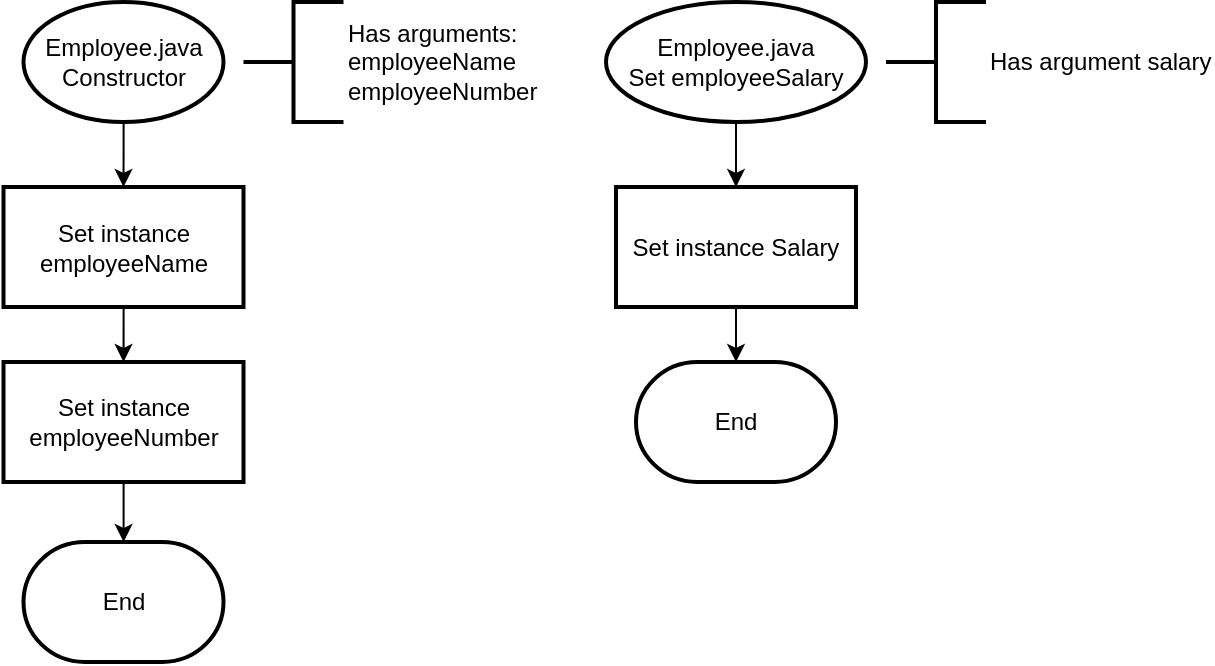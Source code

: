 <mxfile version="22.1.5" type="device">
  <diagram id="C5RBs43oDa-KdzZeNtuy" name="Page-1">
    <mxGraphModel dx="2074" dy="1142" grid="1" gridSize="10" guides="1" tooltips="1" connect="1" arrows="1" fold="1" page="1" pageScale="1" pageWidth="827" pageHeight="1169" math="0" shadow="0">
      <root>
        <mxCell id="WIyWlLk6GJQsqaUBKTNV-0" />
        <mxCell id="WIyWlLk6GJQsqaUBKTNV-1" parent="WIyWlLk6GJQsqaUBKTNV-0" />
        <mxCell id="6N6PK-sf3pcbVXsgEC-G-3" value="" style="edgeStyle=orthogonalEdgeStyle;rounded=0;orthogonalLoop=1;jettySize=auto;html=1;entryX=0.5;entryY=0;entryDx=0;entryDy=0;" parent="WIyWlLk6GJQsqaUBKTNV-1" source="6N6PK-sf3pcbVXsgEC-G-4" target="6N6PK-sf3pcbVXsgEC-G-55" edge="1">
          <mxGeometry relative="1" as="geometry">
            <mxPoint x="148.75" y="130" as="targetPoint" />
          </mxGeometry>
        </mxCell>
        <mxCell id="6N6PK-sf3pcbVXsgEC-G-4" value="Employee.java&lt;br&gt;Constructor" style="strokeWidth=2;html=1;shape=mxgraph.flowchart.start_1;whiteSpace=wrap;" parent="WIyWlLk6GJQsqaUBKTNV-1" vertex="1">
          <mxGeometry x="98.75" y="30" width="100" height="60" as="geometry" />
        </mxCell>
        <mxCell id="6N6PK-sf3pcbVXsgEC-G-59" value="" style="edgeStyle=orthogonalEdgeStyle;rounded=0;orthogonalLoop=1;jettySize=auto;html=1;entryX=0.5;entryY=0;entryDx=0;entryDy=0;" parent="WIyWlLk6GJQsqaUBKTNV-1" source="6N6PK-sf3pcbVXsgEC-G-55" target="6N6PK-sf3pcbVXsgEC-G-60" edge="1">
          <mxGeometry relative="1" as="geometry">
            <mxPoint x="148.688" y="220" as="targetPoint" />
          </mxGeometry>
        </mxCell>
        <mxCell id="6N6PK-sf3pcbVXsgEC-G-55" value="Set instance employeeName" style="whiteSpace=wrap;html=1;strokeWidth=2;" parent="WIyWlLk6GJQsqaUBKTNV-1" vertex="1">
          <mxGeometry x="88.75" y="122.5" width="120" height="60" as="geometry" />
        </mxCell>
        <mxCell id="6N6PK-sf3pcbVXsgEC-G-62" value="" style="edgeStyle=orthogonalEdgeStyle;rounded=0;orthogonalLoop=1;jettySize=auto;html=1;" parent="WIyWlLk6GJQsqaUBKTNV-1" source="6N6PK-sf3pcbVXsgEC-G-60" target="6N6PK-sf3pcbVXsgEC-G-61" edge="1">
          <mxGeometry relative="1" as="geometry" />
        </mxCell>
        <mxCell id="6N6PK-sf3pcbVXsgEC-G-60" value="Set instance employeeNumber" style="whiteSpace=wrap;html=1;strokeWidth=2;" parent="WIyWlLk6GJQsqaUBKTNV-1" vertex="1">
          <mxGeometry x="88.75" y="210" width="120" height="60" as="geometry" />
        </mxCell>
        <mxCell id="6N6PK-sf3pcbVXsgEC-G-61" value="End" style="strokeWidth=2;html=1;shape=mxgraph.flowchart.terminator;whiteSpace=wrap;" parent="WIyWlLk6GJQsqaUBKTNV-1" vertex="1">
          <mxGeometry x="98.75" y="300" width="100" height="60" as="geometry" />
        </mxCell>
        <mxCell id="6N6PK-sf3pcbVXsgEC-G-65" value="" style="edgeStyle=orthogonalEdgeStyle;rounded=0;orthogonalLoop=1;jettySize=auto;html=1;" parent="WIyWlLk6GJQsqaUBKTNV-1" source="6N6PK-sf3pcbVXsgEC-G-63" target="6N6PK-sf3pcbVXsgEC-G-64" edge="1">
          <mxGeometry relative="1" as="geometry" />
        </mxCell>
        <mxCell id="6N6PK-sf3pcbVXsgEC-G-63" value="Employee.java&lt;br&gt;Set employeeSalary" style="strokeWidth=2;html=1;shape=mxgraph.flowchart.start_1;whiteSpace=wrap;" parent="WIyWlLk6GJQsqaUBKTNV-1" vertex="1">
          <mxGeometry x="390" y="30" width="130" height="60" as="geometry" />
        </mxCell>
        <mxCell id="6N6PK-sf3pcbVXsgEC-G-68" value="" style="edgeStyle=orthogonalEdgeStyle;rounded=0;orthogonalLoop=1;jettySize=auto;html=1;" parent="WIyWlLk6GJQsqaUBKTNV-1" source="6N6PK-sf3pcbVXsgEC-G-64" target="6N6PK-sf3pcbVXsgEC-G-67" edge="1">
          <mxGeometry relative="1" as="geometry" />
        </mxCell>
        <mxCell id="6N6PK-sf3pcbVXsgEC-G-64" value="Set instance Salary" style="whiteSpace=wrap;html=1;strokeWidth=2;" parent="WIyWlLk6GJQsqaUBKTNV-1" vertex="1">
          <mxGeometry x="395" y="122.5" width="120" height="60" as="geometry" />
        </mxCell>
        <mxCell id="6N6PK-sf3pcbVXsgEC-G-67" value="End" style="strokeWidth=2;html=1;shape=mxgraph.flowchart.terminator;whiteSpace=wrap;" parent="WIyWlLk6GJQsqaUBKTNV-1" vertex="1">
          <mxGeometry x="405" y="210" width="100" height="60" as="geometry" />
        </mxCell>
        <mxCell id="6N6PK-sf3pcbVXsgEC-G-69" value="Has argument salary" style="strokeWidth=2;html=1;shape=mxgraph.flowchart.annotation_2;align=left;labelPosition=right;pointerEvents=1;" parent="WIyWlLk6GJQsqaUBKTNV-1" vertex="1">
          <mxGeometry x="530" y="30" width="50" height="60" as="geometry" />
        </mxCell>
        <mxCell id="6N6PK-sf3pcbVXsgEC-G-70" value="&lt;div&gt;Has arguments:&lt;/div&gt;&lt;div&gt;employeeName&lt;br&gt;employeeNumber&lt;br&gt; &lt;/div&gt;" style="strokeWidth=2;html=1;shape=mxgraph.flowchart.annotation_2;align=left;labelPosition=right;pointerEvents=1;" parent="WIyWlLk6GJQsqaUBKTNV-1" vertex="1">
          <mxGeometry x="208.75" y="30" width="50" height="60" as="geometry" />
        </mxCell>
      </root>
    </mxGraphModel>
  </diagram>
</mxfile>
